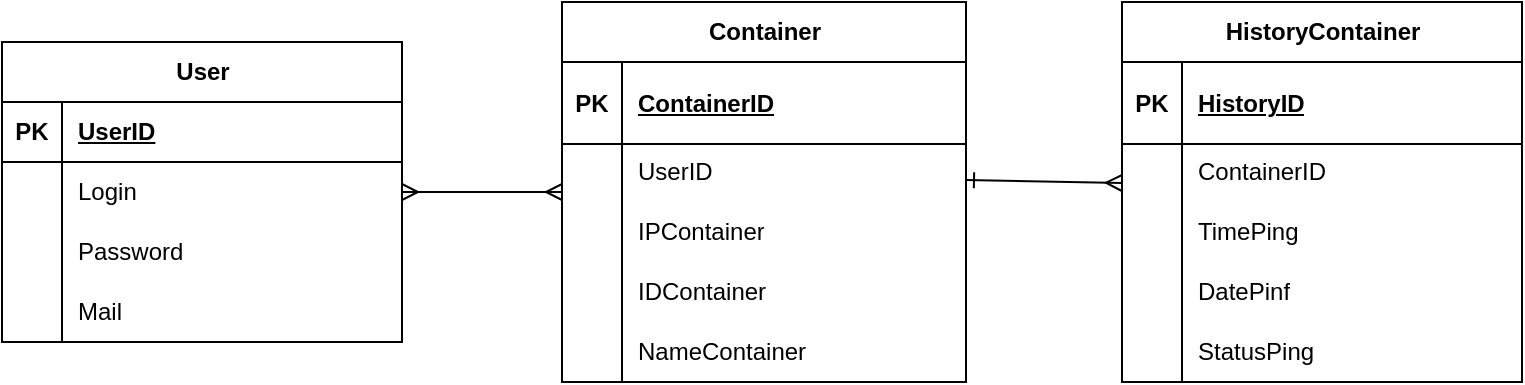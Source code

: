 <mxfile version="26.0.5">
  <diagram name="Страница — 1" id="xcd6TNOF-dEfSjQ2W45v">
    <mxGraphModel dx="954" dy="647" grid="1" gridSize="11" guides="1" tooltips="1" connect="1" arrows="1" fold="1" page="1" pageScale="1" pageWidth="827" pageHeight="1169" math="0" shadow="0">
      <root>
        <mxCell id="0" />
        <mxCell id="1" parent="0" />
        <mxCell id="_4w8fBK6TrAh7xcXZxRu-2" value="User" style="shape=table;startSize=30;container=1;collapsible=1;childLayout=tableLayout;fixedRows=1;rowLines=0;fontStyle=1;align=center;resizeLast=1;html=1;" vertex="1" parent="1">
          <mxGeometry x="200" y="140" width="200" height="150" as="geometry" />
        </mxCell>
        <mxCell id="_4w8fBK6TrAh7xcXZxRu-3" value="" style="shape=tableRow;horizontal=0;startSize=0;swimlaneHead=0;swimlaneBody=0;fillColor=none;collapsible=0;dropTarget=0;points=[[0,0.5],[1,0.5]];portConstraint=eastwest;top=0;left=0;right=0;bottom=1;" vertex="1" parent="_4w8fBK6TrAh7xcXZxRu-2">
          <mxGeometry y="30" width="200" height="30" as="geometry" />
        </mxCell>
        <mxCell id="_4w8fBK6TrAh7xcXZxRu-4" value="PK" style="shape=partialRectangle;connectable=0;fillColor=none;top=0;left=0;bottom=0;right=0;fontStyle=1;overflow=hidden;whiteSpace=wrap;html=1;" vertex="1" parent="_4w8fBK6TrAh7xcXZxRu-3">
          <mxGeometry width="30" height="30" as="geometry">
            <mxRectangle width="30" height="30" as="alternateBounds" />
          </mxGeometry>
        </mxCell>
        <mxCell id="_4w8fBK6TrAh7xcXZxRu-5" value="UserID" style="shape=partialRectangle;connectable=0;fillColor=none;top=0;left=0;bottom=0;right=0;align=left;spacingLeft=6;fontStyle=5;overflow=hidden;whiteSpace=wrap;html=1;" vertex="1" parent="_4w8fBK6TrAh7xcXZxRu-3">
          <mxGeometry x="30" width="170" height="30" as="geometry">
            <mxRectangle width="170" height="30" as="alternateBounds" />
          </mxGeometry>
        </mxCell>
        <mxCell id="_4w8fBK6TrAh7xcXZxRu-6" value="" style="shape=tableRow;horizontal=0;startSize=0;swimlaneHead=0;swimlaneBody=0;fillColor=none;collapsible=0;dropTarget=0;points=[[0,0.5],[1,0.5]];portConstraint=eastwest;top=0;left=0;right=0;bottom=0;" vertex="1" parent="_4w8fBK6TrAh7xcXZxRu-2">
          <mxGeometry y="60" width="200" height="30" as="geometry" />
        </mxCell>
        <mxCell id="_4w8fBK6TrAh7xcXZxRu-7" value="" style="shape=partialRectangle;connectable=0;fillColor=none;top=0;left=0;bottom=0;right=0;editable=1;overflow=hidden;whiteSpace=wrap;html=1;" vertex="1" parent="_4w8fBK6TrAh7xcXZxRu-6">
          <mxGeometry width="30" height="30" as="geometry">
            <mxRectangle width="30" height="30" as="alternateBounds" />
          </mxGeometry>
        </mxCell>
        <mxCell id="_4w8fBK6TrAh7xcXZxRu-8" value="Login" style="shape=partialRectangle;connectable=0;fillColor=none;top=0;left=0;bottom=0;right=0;align=left;spacingLeft=6;overflow=hidden;whiteSpace=wrap;html=1;" vertex="1" parent="_4w8fBK6TrAh7xcXZxRu-6">
          <mxGeometry x="30" width="170" height="30" as="geometry">
            <mxRectangle width="170" height="30" as="alternateBounds" />
          </mxGeometry>
        </mxCell>
        <mxCell id="_4w8fBK6TrAh7xcXZxRu-9" value="" style="shape=tableRow;horizontal=0;startSize=0;swimlaneHead=0;swimlaneBody=0;fillColor=none;collapsible=0;dropTarget=0;points=[[0,0.5],[1,0.5]];portConstraint=eastwest;top=0;left=0;right=0;bottom=0;" vertex="1" parent="_4w8fBK6TrAh7xcXZxRu-2">
          <mxGeometry y="90" width="200" height="30" as="geometry" />
        </mxCell>
        <mxCell id="_4w8fBK6TrAh7xcXZxRu-10" value="" style="shape=partialRectangle;connectable=0;fillColor=none;top=0;left=0;bottom=0;right=0;editable=1;overflow=hidden;whiteSpace=wrap;html=1;" vertex="1" parent="_4w8fBK6TrAh7xcXZxRu-9">
          <mxGeometry width="30" height="30" as="geometry">
            <mxRectangle width="30" height="30" as="alternateBounds" />
          </mxGeometry>
        </mxCell>
        <mxCell id="_4w8fBK6TrAh7xcXZxRu-11" value="Password" style="shape=partialRectangle;connectable=0;fillColor=none;top=0;left=0;bottom=0;right=0;align=left;spacingLeft=6;overflow=hidden;whiteSpace=wrap;html=1;" vertex="1" parent="_4w8fBK6TrAh7xcXZxRu-9">
          <mxGeometry x="30" width="170" height="30" as="geometry">
            <mxRectangle width="170" height="30" as="alternateBounds" />
          </mxGeometry>
        </mxCell>
        <mxCell id="_4w8fBK6TrAh7xcXZxRu-12" value="" style="shape=tableRow;horizontal=0;startSize=0;swimlaneHead=0;swimlaneBody=0;fillColor=none;collapsible=0;dropTarget=0;points=[[0,0.5],[1,0.5]];portConstraint=eastwest;top=0;left=0;right=0;bottom=0;" vertex="1" parent="_4w8fBK6TrAh7xcXZxRu-2">
          <mxGeometry y="120" width="200" height="30" as="geometry" />
        </mxCell>
        <mxCell id="_4w8fBK6TrAh7xcXZxRu-13" value="" style="shape=partialRectangle;connectable=0;fillColor=none;top=0;left=0;bottom=0;right=0;editable=1;overflow=hidden;whiteSpace=wrap;html=1;" vertex="1" parent="_4w8fBK6TrAh7xcXZxRu-12">
          <mxGeometry width="30" height="30" as="geometry">
            <mxRectangle width="30" height="30" as="alternateBounds" />
          </mxGeometry>
        </mxCell>
        <mxCell id="_4w8fBK6TrAh7xcXZxRu-14" value="Mail" style="shape=partialRectangle;connectable=0;fillColor=none;top=0;left=0;bottom=0;right=0;align=left;spacingLeft=6;overflow=hidden;whiteSpace=wrap;html=1;" vertex="1" parent="_4w8fBK6TrAh7xcXZxRu-12">
          <mxGeometry x="30" width="170" height="30" as="geometry">
            <mxRectangle width="170" height="30" as="alternateBounds" />
          </mxGeometry>
        </mxCell>
        <mxCell id="_4w8fBK6TrAh7xcXZxRu-15" value="Container" style="shape=table;startSize=30;container=1;collapsible=1;childLayout=tableLayout;fixedRows=0;rowLines=0;fontStyle=1;align=center;resizeLast=1;html=1;columnLines=1;resizeLastRow=0;" vertex="1" parent="1">
          <mxGeometry x="480" y="120" width="202" height="190" as="geometry" />
        </mxCell>
        <mxCell id="_4w8fBK6TrAh7xcXZxRu-16" value="" style="shape=tableRow;horizontal=0;startSize=0;swimlaneHead=0;swimlaneBody=0;fillColor=none;collapsible=0;dropTarget=0;points=[[0,0.5],[1,0.5]];portConstraint=eastwest;top=0;left=0;right=0;bottom=1;" vertex="1" parent="_4w8fBK6TrAh7xcXZxRu-15">
          <mxGeometry y="30" width="202" height="41" as="geometry" />
        </mxCell>
        <mxCell id="_4w8fBK6TrAh7xcXZxRu-17" value="PK" style="shape=partialRectangle;connectable=0;fillColor=none;top=0;left=0;bottom=0;right=0;fontStyle=1;overflow=hidden;whiteSpace=wrap;html=1;" vertex="1" parent="_4w8fBK6TrAh7xcXZxRu-16">
          <mxGeometry width="30" height="41" as="geometry">
            <mxRectangle width="30" height="41" as="alternateBounds" />
          </mxGeometry>
        </mxCell>
        <mxCell id="_4w8fBK6TrAh7xcXZxRu-18" value="ContainerID" style="shape=partialRectangle;connectable=0;fillColor=none;top=0;left=0;bottom=0;right=0;align=left;spacingLeft=6;fontStyle=5;overflow=hidden;whiteSpace=wrap;html=1;" vertex="1" parent="_4w8fBK6TrAh7xcXZxRu-16">
          <mxGeometry x="30" width="172" height="41" as="geometry">
            <mxRectangle width="172" height="41" as="alternateBounds" />
          </mxGeometry>
        </mxCell>
        <mxCell id="_4w8fBK6TrAh7xcXZxRu-19" value="" style="shape=tableRow;horizontal=0;startSize=0;swimlaneHead=0;swimlaneBody=0;fillColor=none;collapsible=0;dropTarget=0;points=[[0,0.5],[1,0.5]];portConstraint=eastwest;top=0;left=0;right=0;bottom=0;" vertex="1" parent="_4w8fBK6TrAh7xcXZxRu-15">
          <mxGeometry y="71" width="202" height="39" as="geometry" />
        </mxCell>
        <mxCell id="_4w8fBK6TrAh7xcXZxRu-20" value="" style="shape=partialRectangle;connectable=0;fillColor=none;top=0;left=0;bottom=0;right=0;editable=1;overflow=hidden;whiteSpace=wrap;html=1;" vertex="1" parent="_4w8fBK6TrAh7xcXZxRu-19">
          <mxGeometry width="30" height="39" as="geometry">
            <mxRectangle width="30" height="39" as="alternateBounds" />
          </mxGeometry>
        </mxCell>
        <mxCell id="_4w8fBK6TrAh7xcXZxRu-21" value="" style="shape=partialRectangle;connectable=0;fillColor=none;top=0;left=0;bottom=0;right=0;align=left;spacingLeft=6;overflow=hidden;whiteSpace=wrap;html=1;" vertex="1" parent="_4w8fBK6TrAh7xcXZxRu-19">
          <mxGeometry x="30" width="172" height="39" as="geometry">
            <mxRectangle width="172" height="39" as="alternateBounds" />
          </mxGeometry>
        </mxCell>
        <mxCell id="_4w8fBK6TrAh7xcXZxRu-22" value="" style="shape=tableRow;horizontal=0;startSize=0;swimlaneHead=0;swimlaneBody=0;fillColor=none;collapsible=0;dropTarget=0;points=[[0,0.5],[1,0.5]];portConstraint=eastwest;top=0;left=0;right=0;bottom=0;" vertex="1" parent="_4w8fBK6TrAh7xcXZxRu-15">
          <mxGeometry y="110" width="202" height="41" as="geometry" />
        </mxCell>
        <mxCell id="_4w8fBK6TrAh7xcXZxRu-23" value="" style="shape=partialRectangle;connectable=0;fillColor=none;top=0;left=0;bottom=0;right=0;editable=1;overflow=hidden;whiteSpace=wrap;html=1;" vertex="1" parent="_4w8fBK6TrAh7xcXZxRu-22">
          <mxGeometry width="30" height="41" as="geometry">
            <mxRectangle width="30" height="41" as="alternateBounds" />
          </mxGeometry>
        </mxCell>
        <mxCell id="_4w8fBK6TrAh7xcXZxRu-24" value="" style="shape=partialRectangle;connectable=0;fillColor=none;top=0;left=0;bottom=0;right=0;align=left;spacingLeft=6;overflow=hidden;whiteSpace=wrap;html=1;" vertex="1" parent="_4w8fBK6TrAh7xcXZxRu-22">
          <mxGeometry x="30" width="172" height="41" as="geometry">
            <mxRectangle width="172" height="41" as="alternateBounds" />
          </mxGeometry>
        </mxCell>
        <mxCell id="_4w8fBK6TrAh7xcXZxRu-25" value="" style="shape=tableRow;horizontal=0;startSize=0;swimlaneHead=0;swimlaneBody=0;fillColor=none;collapsible=0;dropTarget=0;points=[[0,0.5],[1,0.5]];portConstraint=eastwest;top=0;left=0;right=0;bottom=0;" vertex="1" parent="_4w8fBK6TrAh7xcXZxRu-15">
          <mxGeometry y="151" width="202" height="39" as="geometry" />
        </mxCell>
        <mxCell id="_4w8fBK6TrAh7xcXZxRu-26" value="" style="shape=partialRectangle;connectable=0;fillColor=none;top=0;left=0;bottom=0;right=0;editable=1;overflow=hidden;whiteSpace=wrap;html=1;" vertex="1" parent="_4w8fBK6TrAh7xcXZxRu-25">
          <mxGeometry width="30" height="39" as="geometry">
            <mxRectangle width="30" height="39" as="alternateBounds" />
          </mxGeometry>
        </mxCell>
        <mxCell id="_4w8fBK6TrAh7xcXZxRu-27" value="" style="shape=partialRectangle;connectable=0;fillColor=none;top=0;left=0;bottom=0;right=0;align=left;spacingLeft=6;overflow=hidden;whiteSpace=wrap;html=1;" vertex="1" parent="_4w8fBK6TrAh7xcXZxRu-25">
          <mxGeometry x="30" width="172" height="39" as="geometry">
            <mxRectangle width="172" height="39" as="alternateBounds" />
          </mxGeometry>
        </mxCell>
        <mxCell id="_4w8fBK6TrAh7xcXZxRu-47" value="UserID" style="shape=partialRectangle;connectable=0;fillColor=none;top=0;left=0;bottom=0;right=0;align=left;spacingLeft=6;overflow=hidden;whiteSpace=wrap;html=1;" vertex="1" parent="1">
          <mxGeometry x="510" y="190" width="170" height="30" as="geometry">
            <mxRectangle width="170" height="30" as="alternateBounds" />
          </mxGeometry>
        </mxCell>
        <mxCell id="_4w8fBK6TrAh7xcXZxRu-48" value="IPContainer" style="shape=partialRectangle;connectable=0;fillColor=none;top=0;left=0;bottom=0;right=0;align=left;spacingLeft=6;overflow=hidden;whiteSpace=wrap;html=1;" vertex="1" parent="1">
          <mxGeometry x="510" y="220" width="170" height="30" as="geometry">
            <mxRectangle width="170" height="30" as="alternateBounds" />
          </mxGeometry>
        </mxCell>
        <mxCell id="_4w8fBK6TrAh7xcXZxRu-49" value="IDContainer" style="shape=partialRectangle;connectable=0;fillColor=none;top=0;left=0;bottom=0;right=0;align=left;spacingLeft=6;overflow=hidden;whiteSpace=wrap;html=1;" vertex="1" parent="1">
          <mxGeometry x="510" y="250" width="170" height="30" as="geometry">
            <mxRectangle width="170" height="30" as="alternateBounds" />
          </mxGeometry>
        </mxCell>
        <mxCell id="_4w8fBK6TrAh7xcXZxRu-50" value="NameContainer" style="shape=partialRectangle;connectable=0;fillColor=none;top=0;left=0;bottom=0;right=0;align=left;spacingLeft=6;overflow=hidden;whiteSpace=wrap;html=1;" vertex="1" parent="1">
          <mxGeometry x="510" y="280" width="170" height="30" as="geometry">
            <mxRectangle width="170" height="30" as="alternateBounds" />
          </mxGeometry>
        </mxCell>
        <mxCell id="_4w8fBK6TrAh7xcXZxRu-64" value="HistoryContainer" style="shape=table;startSize=30;container=1;collapsible=1;childLayout=tableLayout;fixedRows=0;rowLines=0;fontStyle=1;align=center;resizeLast=1;html=1;columnLines=1;resizeLastRow=0;" vertex="1" parent="1">
          <mxGeometry x="760" y="120" width="200" height="190" as="geometry" />
        </mxCell>
        <mxCell id="_4w8fBK6TrAh7xcXZxRu-65" value="" style="shape=tableRow;horizontal=0;startSize=0;swimlaneHead=0;swimlaneBody=0;fillColor=none;collapsible=0;dropTarget=0;points=[[0,0.5],[1,0.5]];portConstraint=eastwest;top=0;left=0;right=0;bottom=1;" vertex="1" parent="_4w8fBK6TrAh7xcXZxRu-64">
          <mxGeometry y="30" width="200" height="41" as="geometry" />
        </mxCell>
        <mxCell id="_4w8fBK6TrAh7xcXZxRu-66" value="PK" style="shape=partialRectangle;connectable=0;fillColor=none;top=0;left=0;bottom=0;right=0;fontStyle=1;overflow=hidden;whiteSpace=wrap;html=1;" vertex="1" parent="_4w8fBK6TrAh7xcXZxRu-65">
          <mxGeometry width="30" height="41" as="geometry">
            <mxRectangle width="30" height="41" as="alternateBounds" />
          </mxGeometry>
        </mxCell>
        <mxCell id="_4w8fBK6TrAh7xcXZxRu-67" value="HistoryID" style="shape=partialRectangle;connectable=0;fillColor=none;top=0;left=0;bottom=0;right=0;align=left;spacingLeft=6;fontStyle=5;overflow=hidden;whiteSpace=wrap;html=1;" vertex="1" parent="_4w8fBK6TrAh7xcXZxRu-65">
          <mxGeometry x="30" width="170" height="41" as="geometry">
            <mxRectangle width="170" height="41" as="alternateBounds" />
          </mxGeometry>
        </mxCell>
        <mxCell id="_4w8fBK6TrAh7xcXZxRu-68" value="" style="shape=tableRow;horizontal=0;startSize=0;swimlaneHead=0;swimlaneBody=0;fillColor=none;collapsible=0;dropTarget=0;points=[[0,0.5],[1,0.5]];portConstraint=eastwest;top=0;left=0;right=0;bottom=0;" vertex="1" parent="_4w8fBK6TrAh7xcXZxRu-64">
          <mxGeometry y="71" width="200" height="39" as="geometry" />
        </mxCell>
        <mxCell id="_4w8fBK6TrAh7xcXZxRu-69" value="" style="shape=partialRectangle;connectable=0;fillColor=none;top=0;left=0;bottom=0;right=0;editable=1;overflow=hidden;whiteSpace=wrap;html=1;" vertex="1" parent="_4w8fBK6TrAh7xcXZxRu-68">
          <mxGeometry width="30" height="39" as="geometry">
            <mxRectangle width="30" height="39" as="alternateBounds" />
          </mxGeometry>
        </mxCell>
        <mxCell id="_4w8fBK6TrAh7xcXZxRu-70" value="" style="shape=partialRectangle;connectable=0;fillColor=none;top=0;left=0;bottom=0;right=0;align=left;spacingLeft=6;overflow=hidden;whiteSpace=wrap;html=1;" vertex="1" parent="_4w8fBK6TrAh7xcXZxRu-68">
          <mxGeometry x="30" width="170" height="39" as="geometry">
            <mxRectangle width="170" height="39" as="alternateBounds" />
          </mxGeometry>
        </mxCell>
        <mxCell id="_4w8fBK6TrAh7xcXZxRu-71" value="" style="shape=tableRow;horizontal=0;startSize=0;swimlaneHead=0;swimlaneBody=0;fillColor=none;collapsible=0;dropTarget=0;points=[[0,0.5],[1,0.5]];portConstraint=eastwest;top=0;left=0;right=0;bottom=0;" vertex="1" parent="_4w8fBK6TrAh7xcXZxRu-64">
          <mxGeometry y="110" width="200" height="41" as="geometry" />
        </mxCell>
        <mxCell id="_4w8fBK6TrAh7xcXZxRu-72" value="" style="shape=partialRectangle;connectable=0;fillColor=none;top=0;left=0;bottom=0;right=0;editable=1;overflow=hidden;whiteSpace=wrap;html=1;" vertex="1" parent="_4w8fBK6TrAh7xcXZxRu-71">
          <mxGeometry width="30" height="41" as="geometry">
            <mxRectangle width="30" height="41" as="alternateBounds" />
          </mxGeometry>
        </mxCell>
        <mxCell id="_4w8fBK6TrAh7xcXZxRu-73" value="" style="shape=partialRectangle;connectable=0;fillColor=none;top=0;left=0;bottom=0;right=0;align=left;spacingLeft=6;overflow=hidden;whiteSpace=wrap;html=1;" vertex="1" parent="_4w8fBK6TrAh7xcXZxRu-71">
          <mxGeometry x="30" width="170" height="41" as="geometry">
            <mxRectangle width="170" height="41" as="alternateBounds" />
          </mxGeometry>
        </mxCell>
        <mxCell id="_4w8fBK6TrAh7xcXZxRu-74" value="" style="shape=tableRow;horizontal=0;startSize=0;swimlaneHead=0;swimlaneBody=0;fillColor=none;collapsible=0;dropTarget=0;points=[[0,0.5],[1,0.5]];portConstraint=eastwest;top=0;left=0;right=0;bottom=0;" vertex="1" parent="_4w8fBK6TrAh7xcXZxRu-64">
          <mxGeometry y="151" width="200" height="39" as="geometry" />
        </mxCell>
        <mxCell id="_4w8fBK6TrAh7xcXZxRu-75" value="" style="shape=partialRectangle;connectable=0;fillColor=none;top=0;left=0;bottom=0;right=0;editable=1;overflow=hidden;whiteSpace=wrap;html=1;" vertex="1" parent="_4w8fBK6TrAh7xcXZxRu-74">
          <mxGeometry width="30" height="39" as="geometry">
            <mxRectangle width="30" height="39" as="alternateBounds" />
          </mxGeometry>
        </mxCell>
        <mxCell id="_4w8fBK6TrAh7xcXZxRu-76" value="" style="shape=partialRectangle;connectable=0;fillColor=none;top=0;left=0;bottom=0;right=0;align=left;spacingLeft=6;overflow=hidden;whiteSpace=wrap;html=1;" vertex="1" parent="_4w8fBK6TrAh7xcXZxRu-74">
          <mxGeometry x="30" width="170" height="39" as="geometry">
            <mxRectangle width="170" height="39" as="alternateBounds" />
          </mxGeometry>
        </mxCell>
        <mxCell id="_4w8fBK6TrAh7xcXZxRu-77" value="ContainerID" style="shape=partialRectangle;connectable=0;fillColor=none;top=0;left=0;bottom=0;right=0;align=left;spacingLeft=6;overflow=hidden;whiteSpace=wrap;html=1;" vertex="1" parent="1">
          <mxGeometry x="790" y="190" width="170" height="30" as="geometry">
            <mxRectangle width="170" height="30" as="alternateBounds" />
          </mxGeometry>
        </mxCell>
        <mxCell id="_4w8fBK6TrAh7xcXZxRu-78" value="TimePing" style="shape=partialRectangle;connectable=0;fillColor=none;top=0;left=0;bottom=0;right=0;align=left;spacingLeft=6;overflow=hidden;whiteSpace=wrap;html=1;" vertex="1" parent="1">
          <mxGeometry x="790" y="220" width="170" height="30" as="geometry">
            <mxRectangle width="170" height="30" as="alternateBounds" />
          </mxGeometry>
        </mxCell>
        <mxCell id="_4w8fBK6TrAh7xcXZxRu-79" value="DatePinf" style="shape=partialRectangle;connectable=0;fillColor=none;top=0;left=0;bottom=0;right=0;align=left;spacingLeft=6;overflow=hidden;whiteSpace=wrap;html=1;" vertex="1" parent="1">
          <mxGeometry x="790" y="250" width="170" height="30" as="geometry">
            <mxRectangle width="170" height="30" as="alternateBounds" />
          </mxGeometry>
        </mxCell>
        <mxCell id="_4w8fBK6TrAh7xcXZxRu-80" value="StatusPing" style="shape=partialRectangle;connectable=0;fillColor=none;top=0;left=0;bottom=0;right=0;align=left;spacingLeft=6;overflow=hidden;whiteSpace=wrap;html=1;" vertex="1" parent="1">
          <mxGeometry x="790" y="280" width="170" height="30" as="geometry">
            <mxRectangle width="170" height="30" as="alternateBounds" />
          </mxGeometry>
        </mxCell>
        <mxCell id="_4w8fBK6TrAh7xcXZxRu-81" value="" style="endArrow=ERmany;html=1;rounded=0;exitX=1;exitY=0.5;exitDx=0;exitDy=0;entryX=0;entryY=0.5;entryDx=0;entryDy=0;endFill=0;startArrow=ERmany;startFill=0;" edge="1" parent="1" source="_4w8fBK6TrAh7xcXZxRu-6" target="_4w8fBK6TrAh7xcXZxRu-15">
          <mxGeometry width="50" height="50" relative="1" as="geometry">
            <mxPoint x="530" y="360" as="sourcePoint" />
            <mxPoint x="470" y="230" as="targetPoint" />
          </mxGeometry>
        </mxCell>
        <mxCell id="_4w8fBK6TrAh7xcXZxRu-86" value="" style="endArrow=ERone;html=1;rounded=0;exitX=0;exitY=0.5;exitDx=0;exitDy=0;startArrow=ERmany;startFill=0;endFill=0;" edge="1" parent="1" source="_4w8fBK6TrAh7xcXZxRu-68">
          <mxGeometry width="50" height="50" relative="1" as="geometry">
            <mxPoint x="660" y="270" as="sourcePoint" />
            <mxPoint x="682" y="209" as="targetPoint" />
          </mxGeometry>
        </mxCell>
      </root>
    </mxGraphModel>
  </diagram>
</mxfile>
